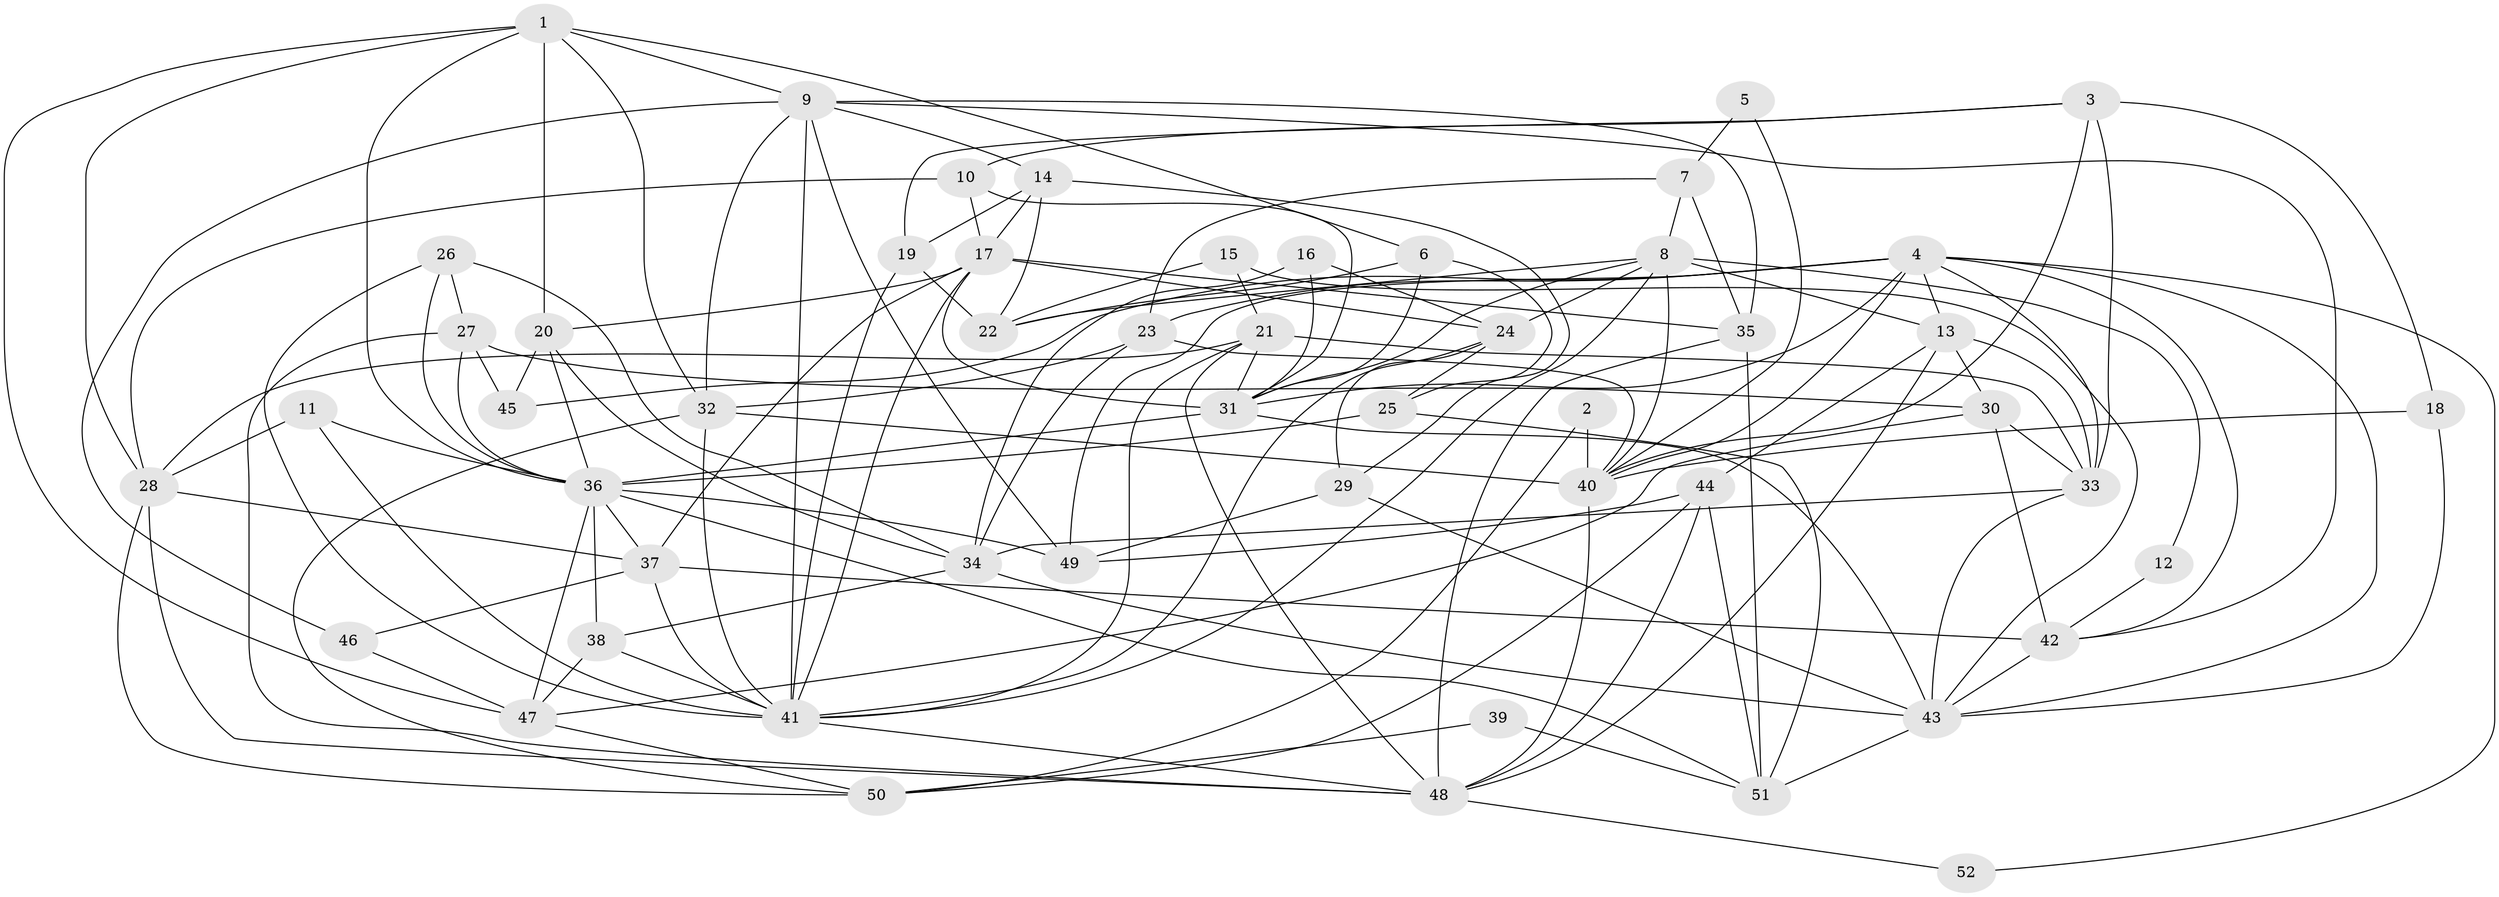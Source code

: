 // original degree distribution, {4: 0.2621359223300971, 3: 0.2912621359223301, 6: 0.10679611650485436, 2: 0.13592233009708737, 5: 0.14563106796116504, 7: 0.02912621359223301, 8: 0.02912621359223301}
// Generated by graph-tools (version 1.1) at 2025/26/03/09/25 03:26:11]
// undirected, 52 vertices, 143 edges
graph export_dot {
graph [start="1"]
  node [color=gray90,style=filled];
  1;
  2;
  3;
  4;
  5;
  6;
  7;
  8;
  9;
  10;
  11;
  12;
  13;
  14;
  15;
  16;
  17;
  18;
  19;
  20;
  21;
  22;
  23;
  24;
  25;
  26;
  27;
  28;
  29;
  30;
  31;
  32;
  33;
  34;
  35;
  36;
  37;
  38;
  39;
  40;
  41;
  42;
  43;
  44;
  45;
  46;
  47;
  48;
  49;
  50;
  51;
  52;
  1 -- 6 [weight=1.0];
  1 -- 9 [weight=1.0];
  1 -- 20 [weight=1.0];
  1 -- 28 [weight=1.0];
  1 -- 32 [weight=1.0];
  1 -- 36 [weight=1.0];
  1 -- 47 [weight=1.0];
  2 -- 40 [weight=2.0];
  2 -- 50 [weight=1.0];
  3 -- 10 [weight=1.0];
  3 -- 18 [weight=1.0];
  3 -- 19 [weight=1.0];
  3 -- 33 [weight=1.0];
  3 -- 40 [weight=1.0];
  4 -- 13 [weight=1.0];
  4 -- 23 [weight=1.0];
  4 -- 31 [weight=1.0];
  4 -- 33 [weight=1.0];
  4 -- 40 [weight=1.0];
  4 -- 42 [weight=1.0];
  4 -- 43 [weight=1.0];
  4 -- 45 [weight=1.0];
  4 -- 49 [weight=1.0];
  4 -- 52 [weight=1.0];
  5 -- 7 [weight=1.0];
  5 -- 40 [weight=1.0];
  6 -- 22 [weight=1.0];
  6 -- 25 [weight=1.0];
  6 -- 31 [weight=1.0];
  7 -- 8 [weight=1.0];
  7 -- 23 [weight=1.0];
  7 -- 35 [weight=1.0];
  8 -- 12 [weight=1.0];
  8 -- 13 [weight=1.0];
  8 -- 22 [weight=1.0];
  8 -- 24 [weight=1.0];
  8 -- 31 [weight=1.0];
  8 -- 40 [weight=1.0];
  8 -- 41 [weight=1.0];
  9 -- 14 [weight=1.0];
  9 -- 32 [weight=1.0];
  9 -- 35 [weight=1.0];
  9 -- 41 [weight=1.0];
  9 -- 42 [weight=1.0];
  9 -- 46 [weight=1.0];
  9 -- 49 [weight=1.0];
  10 -- 17 [weight=1.0];
  10 -- 28 [weight=1.0];
  10 -- 31 [weight=1.0];
  11 -- 28 [weight=1.0];
  11 -- 36 [weight=1.0];
  11 -- 41 [weight=1.0];
  12 -- 42 [weight=1.0];
  13 -- 30 [weight=1.0];
  13 -- 33 [weight=1.0];
  13 -- 44 [weight=1.0];
  13 -- 48 [weight=1.0];
  14 -- 17 [weight=1.0];
  14 -- 19 [weight=1.0];
  14 -- 22 [weight=1.0];
  14 -- 29 [weight=1.0];
  15 -- 21 [weight=1.0];
  15 -- 22 [weight=1.0];
  15 -- 43 [weight=1.0];
  16 -- 24 [weight=1.0];
  16 -- 31 [weight=1.0];
  16 -- 34 [weight=1.0];
  17 -- 20 [weight=1.0];
  17 -- 24 [weight=1.0];
  17 -- 31 [weight=1.0];
  17 -- 35 [weight=1.0];
  17 -- 37 [weight=1.0];
  17 -- 41 [weight=2.0];
  18 -- 40 [weight=1.0];
  18 -- 43 [weight=1.0];
  19 -- 22 [weight=1.0];
  19 -- 41 [weight=1.0];
  20 -- 34 [weight=1.0];
  20 -- 36 [weight=1.0];
  20 -- 45 [weight=1.0];
  21 -- 28 [weight=1.0];
  21 -- 31 [weight=1.0];
  21 -- 33 [weight=1.0];
  21 -- 41 [weight=1.0];
  21 -- 48 [weight=1.0];
  23 -- 32 [weight=1.0];
  23 -- 34 [weight=1.0];
  23 -- 40 [weight=1.0];
  24 -- 25 [weight=1.0];
  24 -- 29 [weight=1.0];
  24 -- 41 [weight=1.0];
  25 -- 36 [weight=3.0];
  25 -- 51 [weight=1.0];
  26 -- 27 [weight=1.0];
  26 -- 34 [weight=1.0];
  26 -- 36 [weight=1.0];
  26 -- 41 [weight=1.0];
  27 -- 30 [weight=1.0];
  27 -- 36 [weight=1.0];
  27 -- 45 [weight=1.0];
  27 -- 48 [weight=1.0];
  28 -- 37 [weight=1.0];
  28 -- 48 [weight=1.0];
  28 -- 50 [weight=1.0];
  29 -- 43 [weight=1.0];
  29 -- 49 [weight=1.0];
  30 -- 33 [weight=1.0];
  30 -- 42 [weight=3.0];
  30 -- 47 [weight=1.0];
  31 -- 36 [weight=1.0];
  31 -- 43 [weight=1.0];
  32 -- 40 [weight=1.0];
  32 -- 41 [weight=1.0];
  32 -- 50 [weight=1.0];
  33 -- 34 [weight=1.0];
  33 -- 43 [weight=1.0];
  34 -- 38 [weight=1.0];
  34 -- 43 [weight=1.0];
  35 -- 48 [weight=1.0];
  35 -- 51 [weight=1.0];
  36 -- 37 [weight=1.0];
  36 -- 38 [weight=1.0];
  36 -- 47 [weight=1.0];
  36 -- 49 [weight=1.0];
  36 -- 51 [weight=1.0];
  37 -- 41 [weight=1.0];
  37 -- 42 [weight=1.0];
  37 -- 46 [weight=1.0];
  38 -- 41 [weight=1.0];
  38 -- 47 [weight=1.0];
  39 -- 50 [weight=1.0];
  39 -- 51 [weight=1.0];
  40 -- 48 [weight=1.0];
  41 -- 48 [weight=1.0];
  42 -- 43 [weight=1.0];
  43 -- 51 [weight=2.0];
  44 -- 48 [weight=1.0];
  44 -- 49 [weight=1.0];
  44 -- 50 [weight=1.0];
  44 -- 51 [weight=1.0];
  46 -- 47 [weight=1.0];
  47 -- 50 [weight=1.0];
  48 -- 52 [weight=1.0];
}
